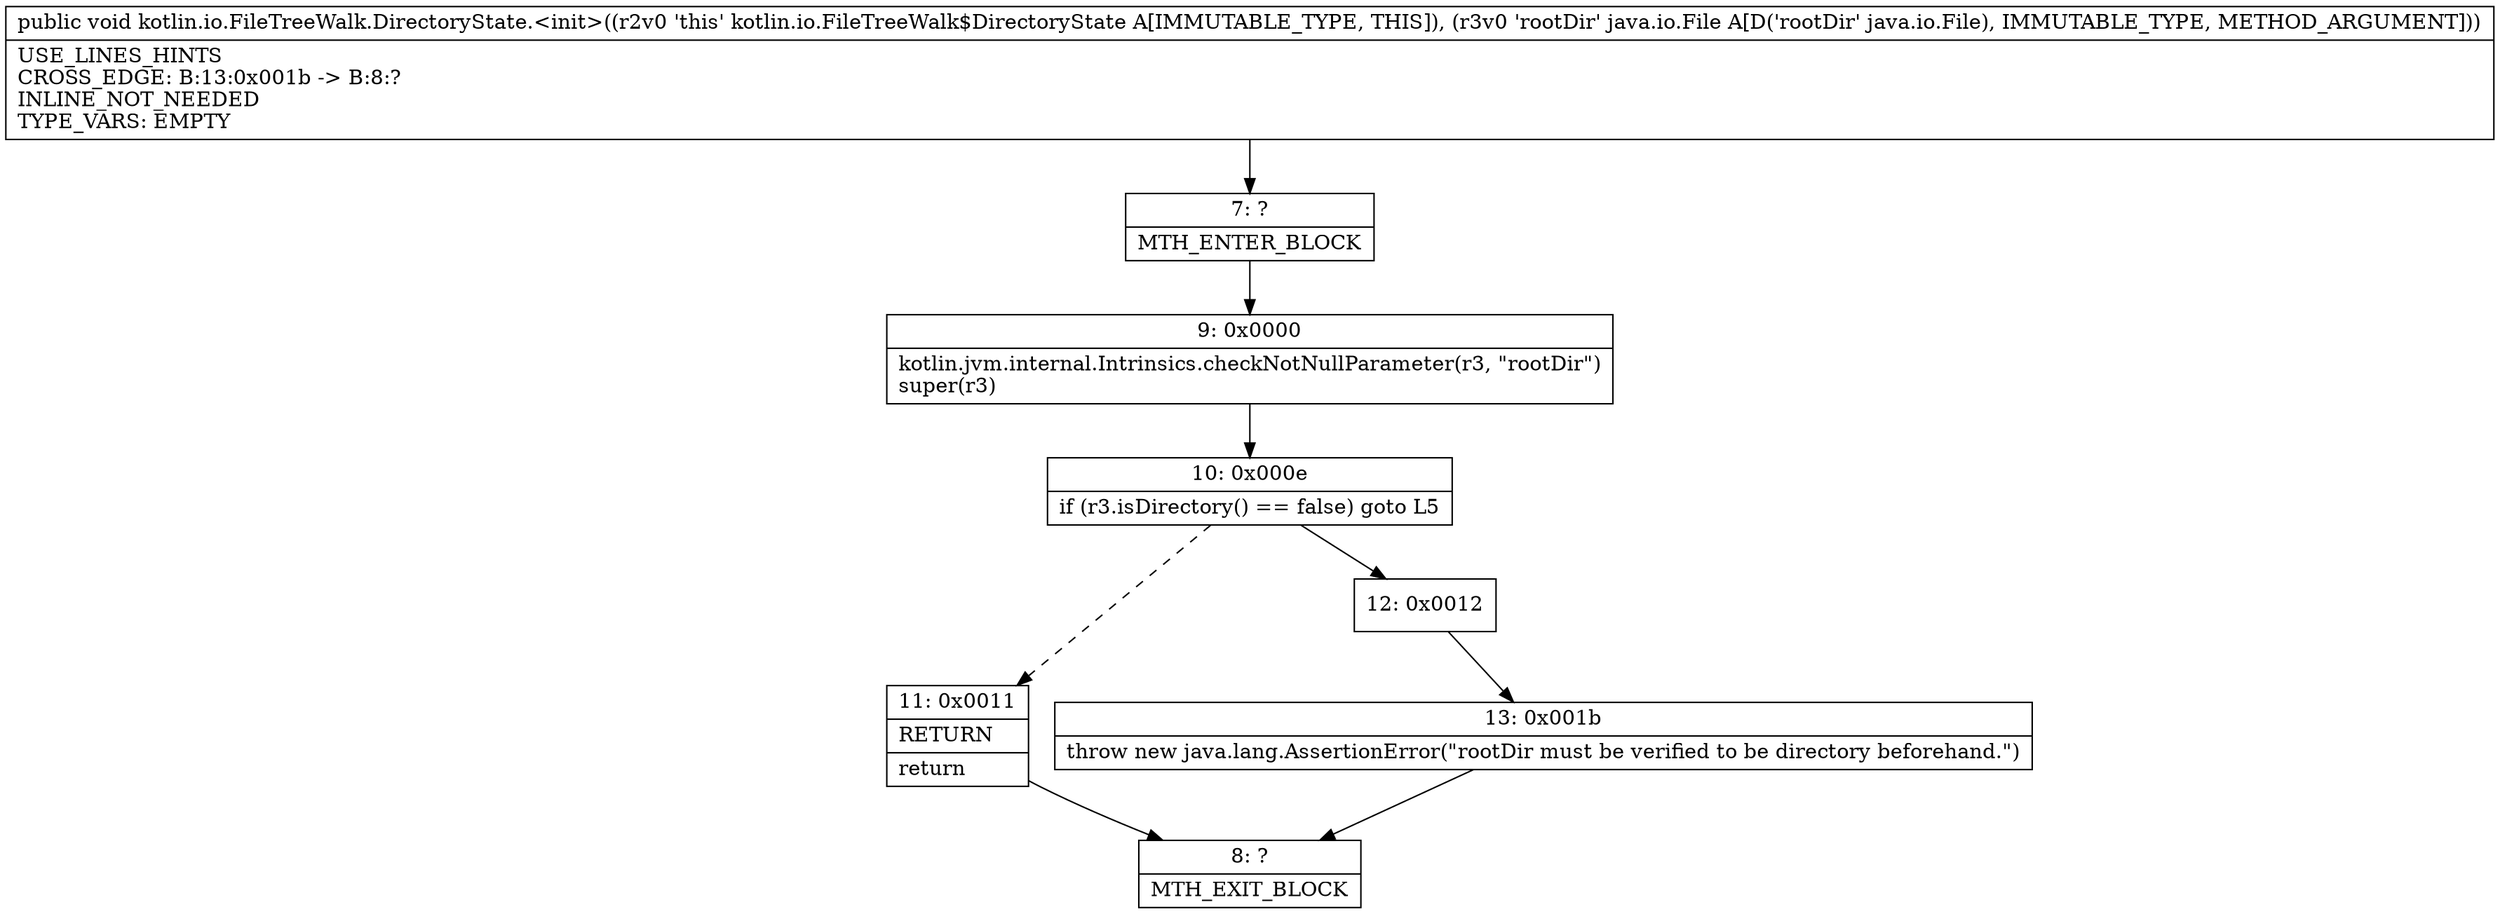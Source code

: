 digraph "CFG forkotlin.io.FileTreeWalk.DirectoryState.\<init\>(Ljava\/io\/File;)V" {
Node_7 [shape=record,label="{7\:\ ?|MTH_ENTER_BLOCK\l}"];
Node_9 [shape=record,label="{9\:\ 0x0000|kotlin.jvm.internal.Intrinsics.checkNotNullParameter(r3, \"rootDir\")\lsuper(r3)\l}"];
Node_10 [shape=record,label="{10\:\ 0x000e|if (r3.isDirectory() == false) goto L5\l}"];
Node_11 [shape=record,label="{11\:\ 0x0011|RETURN\l|return\l}"];
Node_8 [shape=record,label="{8\:\ ?|MTH_EXIT_BLOCK\l}"];
Node_12 [shape=record,label="{12\:\ 0x0012}"];
Node_13 [shape=record,label="{13\:\ 0x001b|throw new java.lang.AssertionError(\"rootDir must be verified to be directory beforehand.\")\l}"];
MethodNode[shape=record,label="{public void kotlin.io.FileTreeWalk.DirectoryState.\<init\>((r2v0 'this' kotlin.io.FileTreeWalk$DirectoryState A[IMMUTABLE_TYPE, THIS]), (r3v0 'rootDir' java.io.File A[D('rootDir' java.io.File), IMMUTABLE_TYPE, METHOD_ARGUMENT]))  | USE_LINES_HINTS\lCROSS_EDGE: B:13:0x001b \-\> B:8:?\lINLINE_NOT_NEEDED\lTYPE_VARS: EMPTY\l}"];
MethodNode -> Node_7;Node_7 -> Node_9;
Node_9 -> Node_10;
Node_10 -> Node_11[style=dashed];
Node_10 -> Node_12;
Node_11 -> Node_8;
Node_12 -> Node_13;
Node_13 -> Node_8;
}

